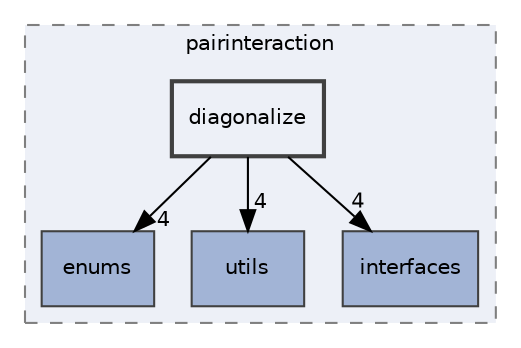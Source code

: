 digraph "/__w/pairinteraction/pairinteraction/src/cpp/include/pairinteraction/diagonalize"
{
 // INTERACTIVE_SVG=YES
 // LATEX_PDF_SIZE
  bgcolor="transparent";
  edge [fontname="Helvetica",fontsize="10",labelfontname="Helvetica",labelfontsize="10"];
  node [fontname="Helvetica",fontsize="10",shape=record];
  compound=true
  subgraph clusterdir_05aad1e1e71a0857d053653ff739ab1f {
    graph [ bgcolor="#edf0f7", pencolor="grey50", style="filled,dashed,", label="pairinteraction", fontname="Helvetica", fontsize="10", URL="dir_05aad1e1e71a0857d053653ff739ab1f.html"]
  dir_2201cc560cca113e128cf7b0764a4919 [shape=box, label="enums", style="filled,", fillcolor="#a2b4d6", color="grey25", URL="dir_2201cc560cca113e128cf7b0764a4919.html"];
  dir_4b348cb936e0e07f028cae262cb94480 [shape=box, label="utils", style="filled,", fillcolor="#a2b4d6", color="grey25", URL="dir_4b348cb936e0e07f028cae262cb94480.html"];
  dir_4f0d884fbe3d078bef38794a816f609b [shape=box, label="interfaces", style="filled,", fillcolor="#a2b4d6", color="grey25", URL="dir_4f0d884fbe3d078bef38794a816f609b.html"];
  dir_e36c95ae2969372883f0c4633c590f3d [shape=box, label="diagonalize", style="filled,bold,", fillcolor="#edf0f7", color="grey25", URL="dir_e36c95ae2969372883f0c4633c590f3d.html"];
  }
  dir_e36c95ae2969372883f0c4633c590f3d->dir_2201cc560cca113e128cf7b0764a4919 [headlabel="4", labeldistance=1.5 headhref="dir_000009_000012.html"];
  dir_e36c95ae2969372883f0c4633c590f3d->dir_4b348cb936e0e07f028cae262cb94480 [headlabel="4", labeldistance=1.5 headhref="dir_000009_000034.html"];
  dir_e36c95ae2969372883f0c4633c590f3d->dir_4f0d884fbe3d078bef38794a816f609b [headlabel="4", labeldistance=1.5 headhref="dir_000009_000016.html"];
}
